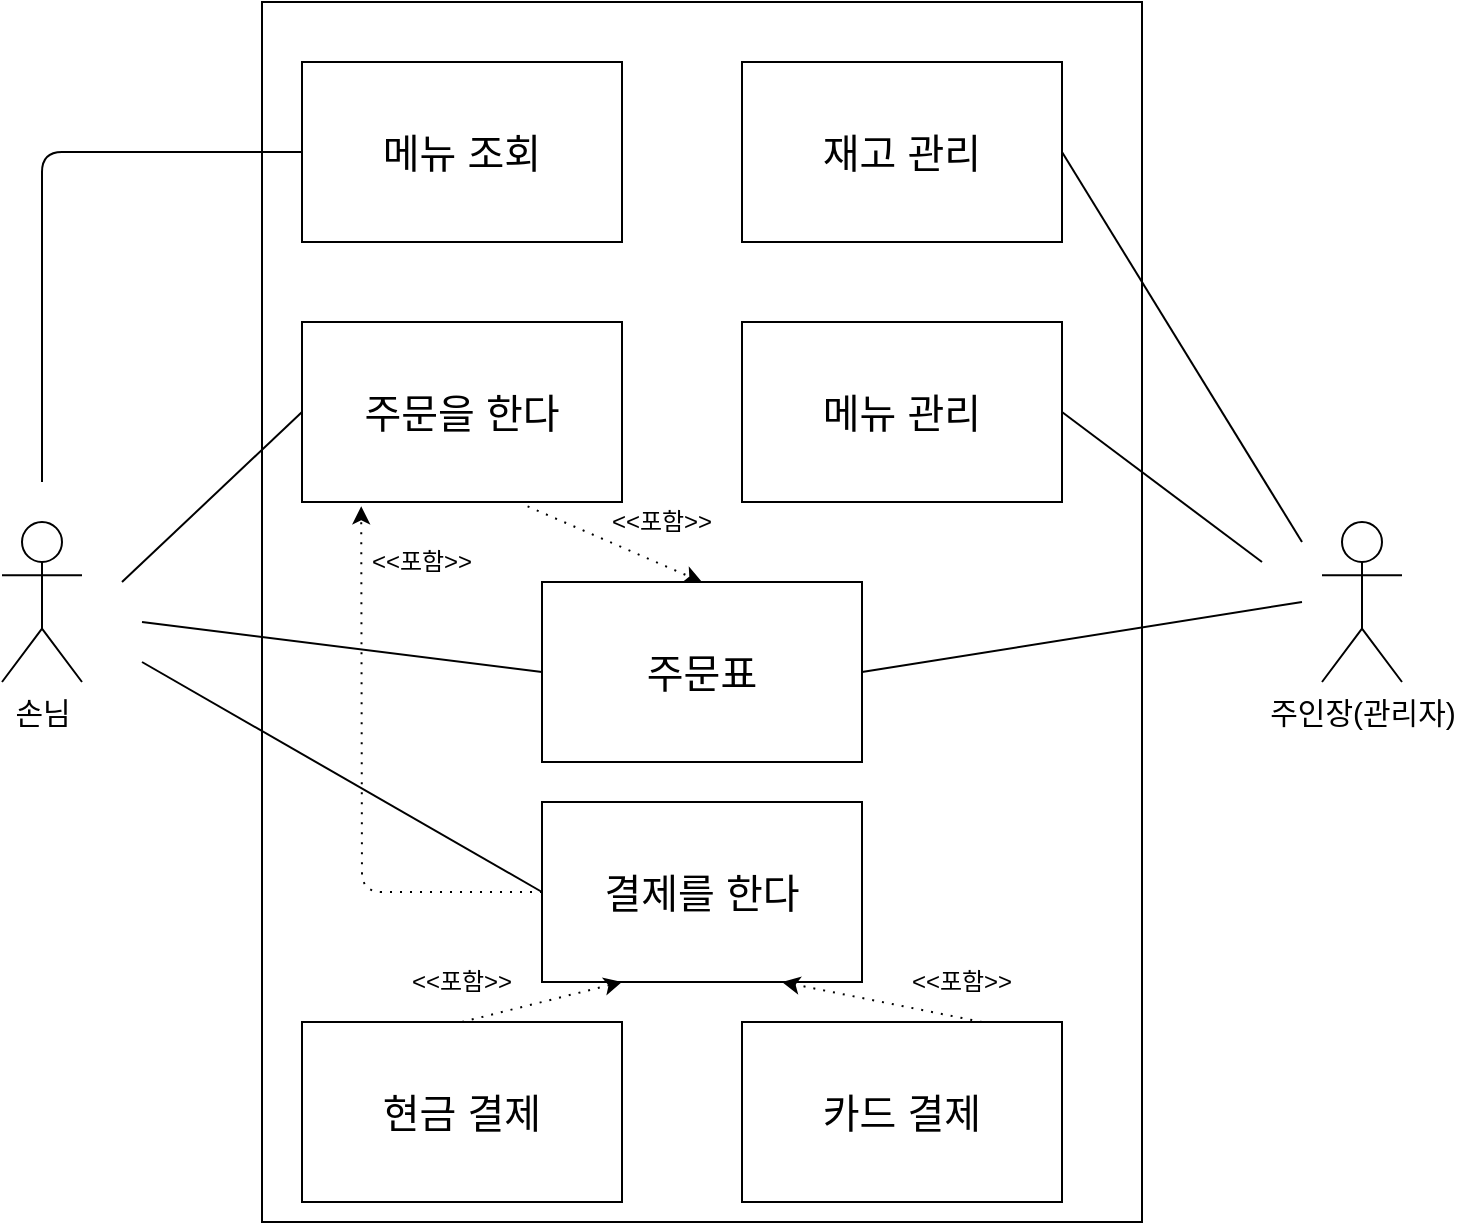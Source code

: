 <mxfile version="10.8.9" type="device"><diagram id="UJUSHSXMtNQmNJc9Uve7" name="Page-1"><mxGraphModel dx="1010" dy="520" grid="1" gridSize="10" guides="1" tooltips="1" connect="1" arrows="1" fold="1" page="1" pageScale="1" pageWidth="827" pageHeight="1169" math="0" shadow="0"><root><mxCell id="0"/><mxCell id="1" parent="0"/><mxCell id="NvZdDJdIrwE7IvwKvZlg-1" value="" style="rounded=0;whiteSpace=wrap;html=1;" vertex="1" parent="1"><mxGeometry x="193" y="100" width="440" height="610" as="geometry"/></mxCell><mxCell id="NvZdDJdIrwE7IvwKvZlg-2" value="&lt;font style=&quot;font-size: 20px&quot;&gt;메뉴 조회&lt;/font&gt;" style="rounded=0;whiteSpace=wrap;html=1;flipH=0;flipV=0;" vertex="1" parent="1"><mxGeometry x="213" y="130" width="160" height="90" as="geometry"/></mxCell><mxCell id="NvZdDJdIrwE7IvwKvZlg-3" value="&lt;font style=&quot;font-size: 20px&quot;&gt;재고 관리&lt;/font&gt;" style="rounded=0;whiteSpace=wrap;html=1;flipH=0;" vertex="1" parent="1"><mxGeometry x="433" y="130" width="160" height="90" as="geometry"/></mxCell><mxCell id="NvZdDJdIrwE7IvwKvZlg-4" value="&lt;span style=&quot;font-size: 20px&quot;&gt;메뉴 관리&lt;/span&gt;" style="rounded=0;whiteSpace=wrap;html=1;flipH=0;flipV=1;" vertex="1" parent="1"><mxGeometry x="433" y="260" width="160" height="90" as="geometry"/></mxCell><mxCell id="NvZdDJdIrwE7IvwKvZlg-5" value="&lt;span style=&quot;font-size: 20px&quot;&gt;주문을 한다&lt;/span&gt;" style="rounded=0;whiteSpace=wrap;html=1;flipV=0;flipH=0;" vertex="1" parent="1"><mxGeometry x="213" y="260" width="160" height="90" as="geometry"/></mxCell><mxCell id="NvZdDJdIrwE7IvwKvZlg-6" value="&lt;span style=&quot;font-size: 20px&quot;&gt;주문표&lt;/span&gt;" style="rounded=0;whiteSpace=wrap;html=1;" vertex="1" parent="1"><mxGeometry x="333" y="390" width="160" height="90" as="geometry"/></mxCell><mxCell id="NvZdDJdIrwE7IvwKvZlg-7" value="&lt;span style=&quot;font-size: 20px&quot;&gt;결제를 한다&lt;/span&gt;" style="rounded=0;whiteSpace=wrap;html=1;" vertex="1" parent="1"><mxGeometry x="333" y="500" width="160" height="90" as="geometry"/></mxCell><mxCell id="NvZdDJdIrwE7IvwKvZlg-8" value="&lt;span style=&quot;font-size: 20px&quot;&gt;현금 결제&lt;/span&gt;" style="rounded=0;whiteSpace=wrap;html=1;" vertex="1" parent="1"><mxGeometry x="213" y="610" width="160" height="90" as="geometry"/></mxCell><mxCell id="NvZdDJdIrwE7IvwKvZlg-9" value="&lt;span style=&quot;font-size: 20px&quot;&gt;카드 결제&lt;/span&gt;" style="rounded=0;whiteSpace=wrap;html=1;" vertex="1" parent="1"><mxGeometry x="433" y="610" width="160" height="90" as="geometry"/></mxCell><mxCell id="NvZdDJdIrwE7IvwKvZlg-13" value="" style="endArrow=none;html=1;entryX=0;entryY=0.5;entryDx=0;entryDy=0;" edge="1" parent="1" target="NvZdDJdIrwE7IvwKvZlg-2"><mxGeometry width="50" height="50" relative="1" as="geometry"><mxPoint x="83" y="340" as="sourcePoint"/><mxPoint x="143" y="160" as="targetPoint"/><Array as="points"><mxPoint x="83" y="175"/></Array></mxGeometry></mxCell><mxCell id="NvZdDJdIrwE7IvwKvZlg-14" value="" style="endArrow=none;html=1;entryX=0;entryY=0.5;entryDx=0;entryDy=0;" edge="1" parent="1" target="NvZdDJdIrwE7IvwKvZlg-5"><mxGeometry width="50" height="50" relative="1" as="geometry"><mxPoint x="123" y="390" as="sourcePoint"/><mxPoint x="163" y="315" as="targetPoint"/></mxGeometry></mxCell><mxCell id="NvZdDJdIrwE7IvwKvZlg-15" value="" style="endArrow=none;html=1;entryX=0;entryY=0.5;entryDx=0;entryDy=0;" edge="1" parent="1" target="NvZdDJdIrwE7IvwKvZlg-6"><mxGeometry width="50" height="50" relative="1" as="geometry"><mxPoint x="133" y="410" as="sourcePoint"/><mxPoint x="223" y="315" as="targetPoint"/></mxGeometry></mxCell><mxCell id="NvZdDJdIrwE7IvwKvZlg-16" value="" style="endArrow=none;html=1;entryX=0;entryY=0.5;entryDx=0;entryDy=0;" edge="1" parent="1" target="NvZdDJdIrwE7IvwKvZlg-7"><mxGeometry width="50" height="50" relative="1" as="geometry"><mxPoint x="133" y="430" as="sourcePoint"/><mxPoint x="343" y="445" as="targetPoint"/></mxGeometry></mxCell><mxCell id="NvZdDJdIrwE7IvwKvZlg-17" value="" style="endArrow=classic;html=1;entryX=0.25;entryY=1;entryDx=0;entryDy=0;exitX=0.5;exitY=0;exitDx=0;exitDy=0;dashed=1;dashPattern=1 4;" edge="1" parent="1" source="NvZdDJdIrwE7IvwKvZlg-8" target="NvZdDJdIrwE7IvwKvZlg-7"><mxGeometry width="50" height="50" relative="1" as="geometry"><mxPoint x="63" y="780" as="sourcePoint"/><mxPoint x="113" y="730" as="targetPoint"/></mxGeometry></mxCell><mxCell id="NvZdDJdIrwE7IvwKvZlg-18" value="&amp;lt;&amp;lt;포함&amp;gt;&amp;gt;" style="text;html=1;strokeColor=none;fillColor=none;align=center;verticalAlign=middle;whiteSpace=wrap;rounded=0;" vertex="1" parent="1"><mxGeometry x="263" y="580" width="60" height="20" as="geometry"/></mxCell><mxCell id="NvZdDJdIrwE7IvwKvZlg-19" value="" style="endArrow=classic;html=1;entryX=0.75;entryY=1;entryDx=0;entryDy=0;exitX=0.75;exitY=0;exitDx=0;exitDy=0;dashed=1;dashPattern=1 4;" edge="1" parent="1" source="NvZdDJdIrwE7IvwKvZlg-9" target="NvZdDJdIrwE7IvwKvZlg-7"><mxGeometry width="50" height="50" relative="1" as="geometry"><mxPoint x="303" y="620" as="sourcePoint"/><mxPoint x="383" y="600" as="targetPoint"/></mxGeometry></mxCell><mxCell id="NvZdDJdIrwE7IvwKvZlg-20" value="&amp;lt;&amp;lt;포함&amp;gt;&amp;gt;" style="text;html=1;strokeColor=none;fillColor=none;align=center;verticalAlign=middle;whiteSpace=wrap;rounded=0;" vertex="1" parent="1"><mxGeometry x="513" y="580" width="60" height="20" as="geometry"/></mxCell><mxCell id="NvZdDJdIrwE7IvwKvZlg-21" value="" style="endArrow=classic;html=1;entryX=0.5;entryY=0;entryDx=0;entryDy=0;exitX=0.705;exitY=1.024;exitDx=0;exitDy=0;exitPerimeter=0;dashed=1;dashPattern=1 4;" edge="1" parent="1" source="NvZdDJdIrwE7IvwKvZlg-5" target="NvZdDJdIrwE7IvwKvZlg-6"><mxGeometry width="50" height="50" relative="1" as="geometry"><mxPoint x="313" y="380" as="sourcePoint"/><mxPoint x="393" y="360" as="targetPoint"/></mxGeometry></mxCell><mxCell id="NvZdDJdIrwE7IvwKvZlg-22" value="" style="endArrow=classic;html=1;entryX=0.185;entryY=1.024;entryDx=0;entryDy=0;dashed=1;dashPattern=1 4;exitX=0;exitY=0.5;exitDx=0;exitDy=0;entryPerimeter=0;" edge="1" parent="1" source="NvZdDJdIrwE7IvwKvZlg-7" target="NvZdDJdIrwE7IvwKvZlg-5"><mxGeometry width="50" height="50" relative="1" as="geometry"><mxPoint x="343" y="523" as="sourcePoint"/><mxPoint x="140" y="590" as="targetPoint"/><Array as="points"><mxPoint x="243" y="545"/></Array></mxGeometry></mxCell><mxCell id="NvZdDJdIrwE7IvwKvZlg-23" value="&amp;lt;&amp;lt;포함&amp;gt;&amp;gt;" style="text;html=1;strokeColor=none;fillColor=none;align=center;verticalAlign=middle;whiteSpace=wrap;rounded=0;" vertex="1" parent="1"><mxGeometry x="243" y="370" width="60" height="20" as="geometry"/></mxCell><mxCell id="NvZdDJdIrwE7IvwKvZlg-25" value="&amp;lt;&amp;lt;포함&amp;gt;&amp;gt;" style="text;html=1;strokeColor=none;fillColor=none;align=center;verticalAlign=middle;whiteSpace=wrap;rounded=0;" vertex="1" parent="1"><mxGeometry x="363" y="350" width="60" height="20" as="geometry"/></mxCell><mxCell id="NvZdDJdIrwE7IvwKvZlg-26" value="" style="endArrow=none;html=1;exitX=1;exitY=0.5;exitDx=0;exitDy=0;" edge="1" parent="1" source="NvZdDJdIrwE7IvwKvZlg-6"><mxGeometry width="50" height="50" relative="1" as="geometry"><mxPoint x="653" y="440" as="sourcePoint"/><mxPoint x="713" y="400" as="targetPoint"/></mxGeometry></mxCell><mxCell id="NvZdDJdIrwE7IvwKvZlg-28" value="" style="endArrow=none;html=1;exitX=1;exitY=0.5;exitDx=0;exitDy=0;" edge="1" parent="1" source="NvZdDJdIrwE7IvwKvZlg-3"><mxGeometry width="50" height="50" relative="1" as="geometry"><mxPoint x="583" y="185" as="sourcePoint"/><mxPoint x="713" y="370" as="targetPoint"/></mxGeometry></mxCell><mxCell id="NvZdDJdIrwE7IvwKvZlg-29" value="" style="endArrow=none;html=1;exitX=1;exitY=0.5;exitDx=0;exitDy=0;" edge="1" parent="1" source="NvZdDJdIrwE7IvwKvZlg-4"><mxGeometry width="50" height="50" relative="1" as="geometry"><mxPoint x="753" y="162.5" as="sourcePoint"/><mxPoint x="693" y="380" as="targetPoint"/></mxGeometry></mxCell><mxCell id="NvZdDJdIrwE7IvwKvZlg-11" value="&lt;font style=&quot;font-size: 15px&quot;&gt;주인장(관리자)&lt;/font&gt;" style="shape=umlActor;verticalLabelPosition=bottom;labelBackgroundColor=#ffffff;verticalAlign=top;html=1;outlineConnect=0;flipV=0;" vertex="1" parent="1"><mxGeometry x="723" y="360" width="40" height="80" as="geometry"/></mxCell><mxCell id="NvZdDJdIrwE7IvwKvZlg-12" value="&lt;span style=&quot;font-size: 15px&quot;&gt;손님&lt;/span&gt;" style="shape=umlActor;verticalLabelPosition=bottom;labelBackgroundColor=#ffffff;verticalAlign=top;html=1;outlineConnect=0;flipV=0;" vertex="1" parent="1"><mxGeometry x="63" y="360" width="40" height="80" as="geometry"/></mxCell></root></mxGraphModel></diagram></mxfile>